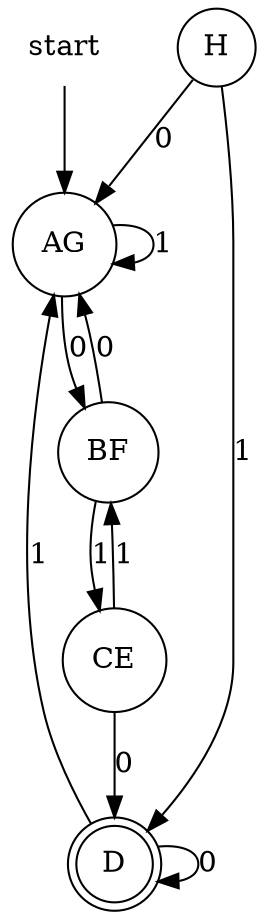 digraph automaton {
	node [shape=none]; start;
	node [shape=doublecircle]; "D";
	node [shape=circle];
	start -> "AG"
	"AG" -> "BF" [label="0"]
	"AG" -> "AG" [label="1"]
	"BF" -> "AG" [label="0"]
	"BF" -> "CE" [label="1"]
	"CE" -> "D" [label="0"]
	"CE" -> "BF" [label="1"]
	"D" -> "D" [label="0"]
	"D" -> "AG" [label="1"]
	"H" -> "AG" [label="0"]
	"H" -> "D" [label="1"]
	}
